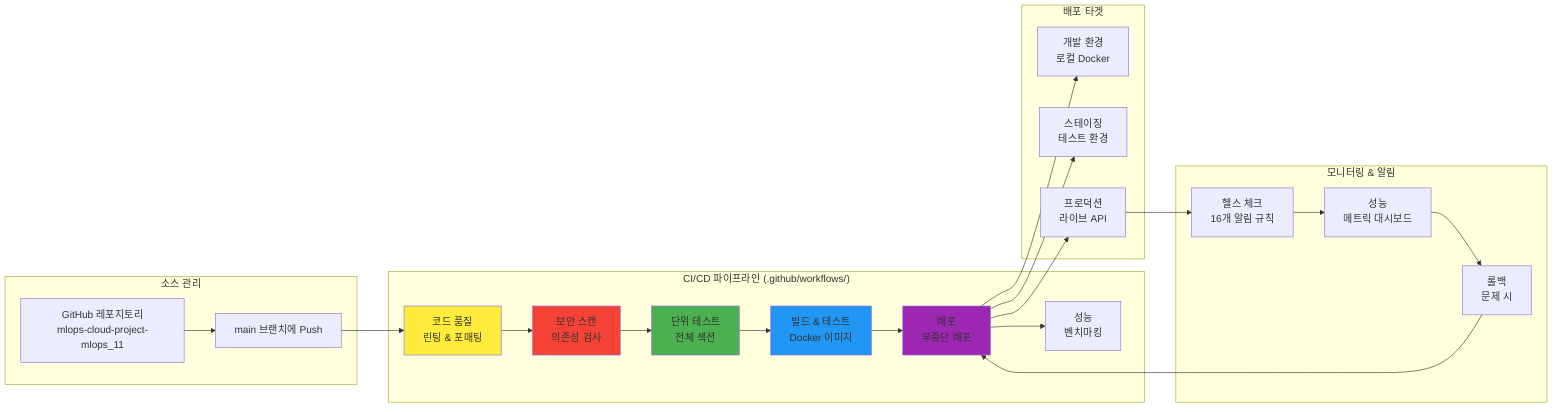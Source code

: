 graph LR
    subgraph "소스 관리"
        A[GitHub 레포지토리<br/>mlops-cloud-project-mlops_11]
        B[main 브랜치에 Push]
    end
    
    subgraph "CI/CD 파이프라인 (.github/workflows/)"
        C[코드 품질<br/>린팅 & 포매팅]
        D[보안 스캔<br/>의존성 검사]
        E[단위 테스트<br/>전체 섹션]
        F[빌드 & 테스트<br/>Docker 이미지]
        G[배포<br/>무중단 배포]
        H[성능<br/>벤치마킹]
    end
    
    subgraph "배포 타겟"
        I[개발 환경<br/>로컬 Docker]
        J[스테이징<br/>테스트 환경]
        K[프로덕션<br/>라이브 API]
    end
    
    subgraph "모니터링 & 알림"
        L[헬스 체크<br/>16개 알림 규칙]
        M[성능<br/>메트릭 대시보드]
        N[롤백<br/>문제 시]
    end
    
    A --> B
    B --> C
    C --> D
    D --> E
    E --> F
    F --> G
    G --> H
    
    G --> I
    G --> J
    G --> K
    
    K --> L
    L --> M
    M --> N
    N --> G
    
    style C fill:#ffeb3b
    style D fill:#f44336
    style E fill:#4caf50
    style F fill:#2196f3
    style G fill:#9c27b0